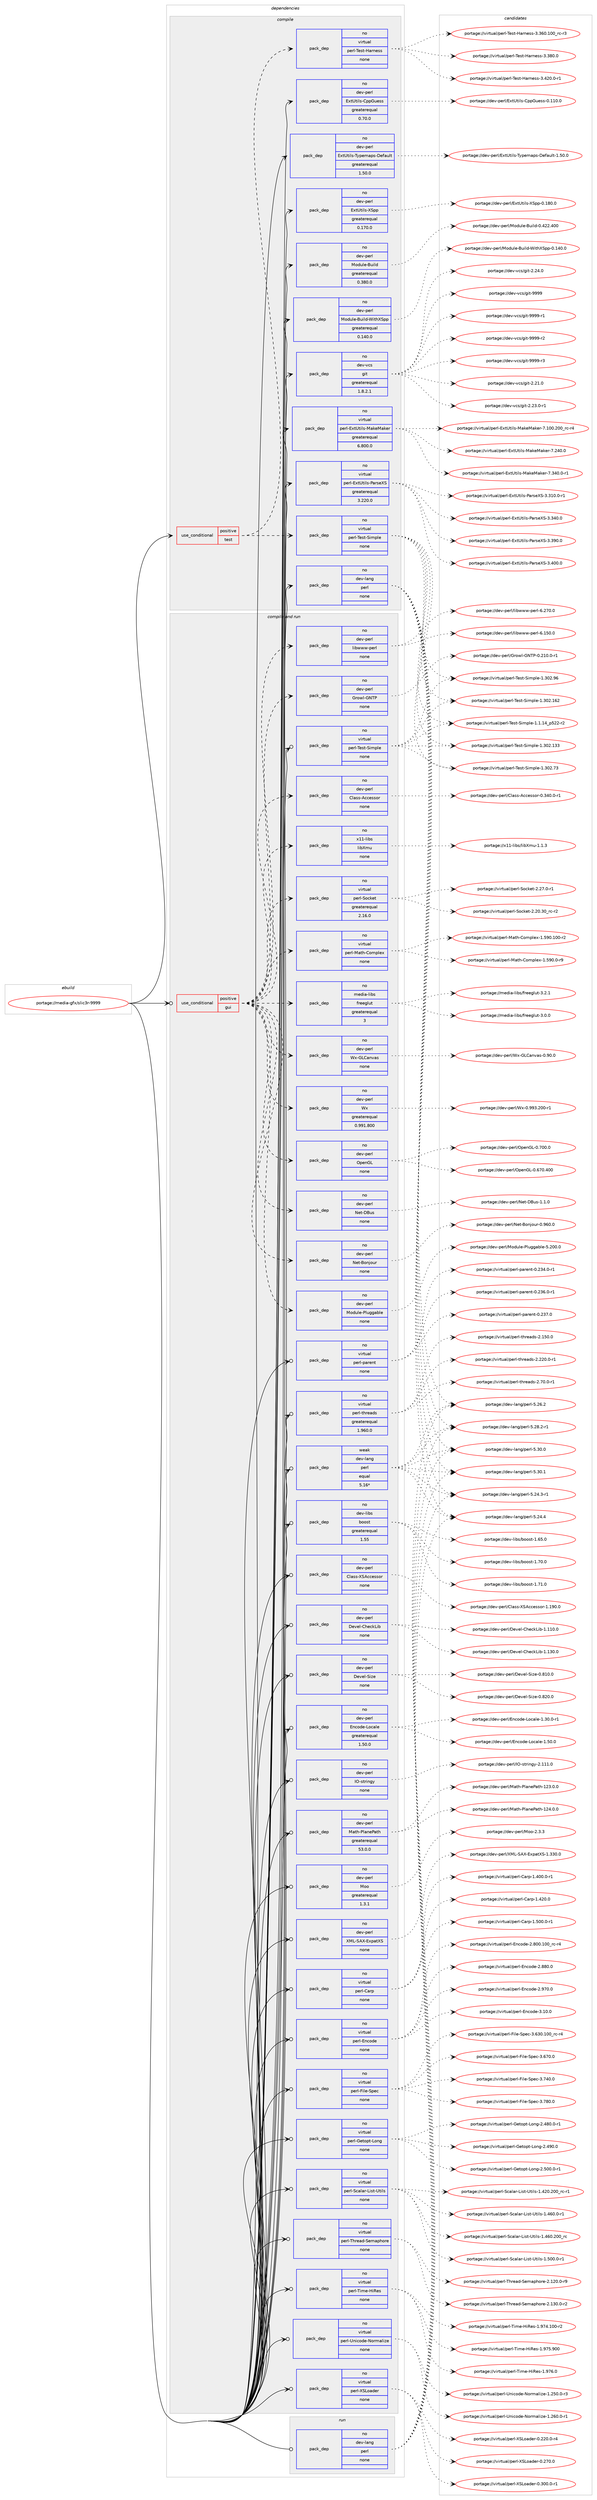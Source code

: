 digraph prolog {

# *************
# Graph options
# *************

newrank=true;
concentrate=true;
compound=true;
graph [rankdir=LR,fontname=Helvetica,fontsize=10,ranksep=1.5];#, ranksep=2.5, nodesep=0.2];
edge  [arrowhead=vee];
node  [fontname=Helvetica,fontsize=10];

# **********
# The ebuild
# **********

subgraph cluster_leftcol {
color=gray;
rank=same;
label=<<i>ebuild</i>>;
id [label="portage://media-gfx/slic3r-9999", color=red, width=4, href="../media-gfx/slic3r-9999.svg"];
}

# ****************
# The dependencies
# ****************

subgraph cluster_midcol {
color=gray;
label=<<i>dependencies</i>>;
subgraph cluster_compile {
fillcolor="#eeeeee";
style=filled;
label=<<i>compile</i>>;
subgraph cond79103 {
dependency316885 [label=<<TABLE BORDER="0" CELLBORDER="1" CELLSPACING="0" CELLPADDING="4"><TR><TD ROWSPAN="3" CELLPADDING="10">use_conditional</TD></TR><TR><TD>positive</TD></TR><TR><TD>test</TD></TR></TABLE>>, shape=none, color=red];
subgraph pack232674 {
dependency316886 [label=<<TABLE BORDER="0" CELLBORDER="1" CELLSPACING="0" CELLPADDING="4" WIDTH="220"><TR><TD ROWSPAN="6" CELLPADDING="30">pack_dep</TD></TR><TR><TD WIDTH="110">no</TD></TR><TR><TD>virtual</TD></TR><TR><TD>perl-Test-Harness</TD></TR><TR><TD>none</TD></TR><TR><TD></TD></TR></TABLE>>, shape=none, color=blue];
}
dependency316885:e -> dependency316886:w [weight=20,style="dashed",arrowhead="vee"];
subgraph pack232675 {
dependency316887 [label=<<TABLE BORDER="0" CELLBORDER="1" CELLSPACING="0" CELLPADDING="4" WIDTH="220"><TR><TD ROWSPAN="6" CELLPADDING="30">pack_dep</TD></TR><TR><TD WIDTH="110">no</TD></TR><TR><TD>virtual</TD></TR><TR><TD>perl-Test-Simple</TD></TR><TR><TD>none</TD></TR><TR><TD></TD></TR></TABLE>>, shape=none, color=blue];
}
dependency316885:e -> dependency316887:w [weight=20,style="dashed",arrowhead="vee"];
}
id:e -> dependency316885:w [weight=20,style="solid",arrowhead="vee"];
subgraph pack232676 {
dependency316888 [label=<<TABLE BORDER="0" CELLBORDER="1" CELLSPACING="0" CELLPADDING="4" WIDTH="220"><TR><TD ROWSPAN="6" CELLPADDING="30">pack_dep</TD></TR><TR><TD WIDTH="110">no</TD></TR><TR><TD>dev-lang</TD></TR><TR><TD>perl</TD></TR><TR><TD>none</TD></TR><TR><TD></TD></TR></TABLE>>, shape=none, color=blue];
}
id:e -> dependency316888:w [weight=20,style="solid",arrowhead="vee"];
subgraph pack232677 {
dependency316889 [label=<<TABLE BORDER="0" CELLBORDER="1" CELLSPACING="0" CELLPADDING="4" WIDTH="220"><TR><TD ROWSPAN="6" CELLPADDING="30">pack_dep</TD></TR><TR><TD WIDTH="110">no</TD></TR><TR><TD>dev-perl</TD></TR><TR><TD>ExtUtils-CppGuess</TD></TR><TR><TD>greaterequal</TD></TR><TR><TD>0.70.0</TD></TR></TABLE>>, shape=none, color=blue];
}
id:e -> dependency316889:w [weight=20,style="solid",arrowhead="vee"];
subgraph pack232678 {
dependency316890 [label=<<TABLE BORDER="0" CELLBORDER="1" CELLSPACING="0" CELLPADDING="4" WIDTH="220"><TR><TD ROWSPAN="6" CELLPADDING="30">pack_dep</TD></TR><TR><TD WIDTH="110">no</TD></TR><TR><TD>dev-perl</TD></TR><TR><TD>ExtUtils-Typemaps-Default</TD></TR><TR><TD>greaterequal</TD></TR><TR><TD>1.50.0</TD></TR></TABLE>>, shape=none, color=blue];
}
id:e -> dependency316890:w [weight=20,style="solid",arrowhead="vee"];
subgraph pack232679 {
dependency316891 [label=<<TABLE BORDER="0" CELLBORDER="1" CELLSPACING="0" CELLPADDING="4" WIDTH="220"><TR><TD ROWSPAN="6" CELLPADDING="30">pack_dep</TD></TR><TR><TD WIDTH="110">no</TD></TR><TR><TD>dev-perl</TD></TR><TR><TD>ExtUtils-XSpp</TD></TR><TR><TD>greaterequal</TD></TR><TR><TD>0.170.0</TD></TR></TABLE>>, shape=none, color=blue];
}
id:e -> dependency316891:w [weight=20,style="solid",arrowhead="vee"];
subgraph pack232680 {
dependency316892 [label=<<TABLE BORDER="0" CELLBORDER="1" CELLSPACING="0" CELLPADDING="4" WIDTH="220"><TR><TD ROWSPAN="6" CELLPADDING="30">pack_dep</TD></TR><TR><TD WIDTH="110">no</TD></TR><TR><TD>dev-perl</TD></TR><TR><TD>Module-Build</TD></TR><TR><TD>greaterequal</TD></TR><TR><TD>0.380.0</TD></TR></TABLE>>, shape=none, color=blue];
}
id:e -> dependency316892:w [weight=20,style="solid",arrowhead="vee"];
subgraph pack232681 {
dependency316893 [label=<<TABLE BORDER="0" CELLBORDER="1" CELLSPACING="0" CELLPADDING="4" WIDTH="220"><TR><TD ROWSPAN="6" CELLPADDING="30">pack_dep</TD></TR><TR><TD WIDTH="110">no</TD></TR><TR><TD>dev-perl</TD></TR><TR><TD>Module-Build-WithXSpp</TD></TR><TR><TD>greaterequal</TD></TR><TR><TD>0.140.0</TD></TR></TABLE>>, shape=none, color=blue];
}
id:e -> dependency316893:w [weight=20,style="solid",arrowhead="vee"];
subgraph pack232682 {
dependency316894 [label=<<TABLE BORDER="0" CELLBORDER="1" CELLSPACING="0" CELLPADDING="4" WIDTH="220"><TR><TD ROWSPAN="6" CELLPADDING="30">pack_dep</TD></TR><TR><TD WIDTH="110">no</TD></TR><TR><TD>dev-vcs</TD></TR><TR><TD>git</TD></TR><TR><TD>greaterequal</TD></TR><TR><TD>1.8.2.1</TD></TR></TABLE>>, shape=none, color=blue];
}
id:e -> dependency316894:w [weight=20,style="solid",arrowhead="vee"];
subgraph pack232683 {
dependency316895 [label=<<TABLE BORDER="0" CELLBORDER="1" CELLSPACING="0" CELLPADDING="4" WIDTH="220"><TR><TD ROWSPAN="6" CELLPADDING="30">pack_dep</TD></TR><TR><TD WIDTH="110">no</TD></TR><TR><TD>virtual</TD></TR><TR><TD>perl-ExtUtils-MakeMaker</TD></TR><TR><TD>greaterequal</TD></TR><TR><TD>6.800.0</TD></TR></TABLE>>, shape=none, color=blue];
}
id:e -> dependency316895:w [weight=20,style="solid",arrowhead="vee"];
subgraph pack232684 {
dependency316896 [label=<<TABLE BORDER="0" CELLBORDER="1" CELLSPACING="0" CELLPADDING="4" WIDTH="220"><TR><TD ROWSPAN="6" CELLPADDING="30">pack_dep</TD></TR><TR><TD WIDTH="110">no</TD></TR><TR><TD>virtual</TD></TR><TR><TD>perl-ExtUtils-ParseXS</TD></TR><TR><TD>greaterequal</TD></TR><TR><TD>3.220.0</TD></TR></TABLE>>, shape=none, color=blue];
}
id:e -> dependency316896:w [weight=20,style="solid",arrowhead="vee"];
}
subgraph cluster_compileandrun {
fillcolor="#eeeeee";
style=filled;
label=<<i>compile and run</i>>;
subgraph cond79104 {
dependency316897 [label=<<TABLE BORDER="0" CELLBORDER="1" CELLSPACING="0" CELLPADDING="4"><TR><TD ROWSPAN="3" CELLPADDING="10">use_conditional</TD></TR><TR><TD>positive</TD></TR><TR><TD>gui</TD></TR></TABLE>>, shape=none, color=red];
subgraph pack232685 {
dependency316898 [label=<<TABLE BORDER="0" CELLBORDER="1" CELLSPACING="0" CELLPADDING="4" WIDTH="220"><TR><TD ROWSPAN="6" CELLPADDING="30">pack_dep</TD></TR><TR><TD WIDTH="110">no</TD></TR><TR><TD>dev-perl</TD></TR><TR><TD>Class-Accessor</TD></TR><TR><TD>none</TD></TR><TR><TD></TD></TR></TABLE>>, shape=none, color=blue];
}
dependency316897:e -> dependency316898:w [weight=20,style="dashed",arrowhead="vee"];
subgraph pack232686 {
dependency316899 [label=<<TABLE BORDER="0" CELLBORDER="1" CELLSPACING="0" CELLPADDING="4" WIDTH="220"><TR><TD ROWSPAN="6" CELLPADDING="30">pack_dep</TD></TR><TR><TD WIDTH="110">no</TD></TR><TR><TD>dev-perl</TD></TR><TR><TD>Growl-GNTP</TD></TR><TR><TD>none</TD></TR><TR><TD></TD></TR></TABLE>>, shape=none, color=blue];
}
dependency316897:e -> dependency316899:w [weight=20,style="dashed",arrowhead="vee"];
subgraph pack232687 {
dependency316900 [label=<<TABLE BORDER="0" CELLBORDER="1" CELLSPACING="0" CELLPADDING="4" WIDTH="220"><TR><TD ROWSPAN="6" CELLPADDING="30">pack_dep</TD></TR><TR><TD WIDTH="110">no</TD></TR><TR><TD>dev-perl</TD></TR><TR><TD>libwww-perl</TD></TR><TR><TD>none</TD></TR><TR><TD></TD></TR></TABLE>>, shape=none, color=blue];
}
dependency316897:e -> dependency316900:w [weight=20,style="dashed",arrowhead="vee"];
subgraph pack232688 {
dependency316901 [label=<<TABLE BORDER="0" CELLBORDER="1" CELLSPACING="0" CELLPADDING="4" WIDTH="220"><TR><TD ROWSPAN="6" CELLPADDING="30">pack_dep</TD></TR><TR><TD WIDTH="110">no</TD></TR><TR><TD>dev-perl</TD></TR><TR><TD>Module-Pluggable</TD></TR><TR><TD>none</TD></TR><TR><TD></TD></TR></TABLE>>, shape=none, color=blue];
}
dependency316897:e -> dependency316901:w [weight=20,style="dashed",arrowhead="vee"];
subgraph pack232689 {
dependency316902 [label=<<TABLE BORDER="0" CELLBORDER="1" CELLSPACING="0" CELLPADDING="4" WIDTH="220"><TR><TD ROWSPAN="6" CELLPADDING="30">pack_dep</TD></TR><TR><TD WIDTH="110">no</TD></TR><TR><TD>dev-perl</TD></TR><TR><TD>Net-Bonjour</TD></TR><TR><TD>none</TD></TR><TR><TD></TD></TR></TABLE>>, shape=none, color=blue];
}
dependency316897:e -> dependency316902:w [weight=20,style="dashed",arrowhead="vee"];
subgraph pack232690 {
dependency316903 [label=<<TABLE BORDER="0" CELLBORDER="1" CELLSPACING="0" CELLPADDING="4" WIDTH="220"><TR><TD ROWSPAN="6" CELLPADDING="30">pack_dep</TD></TR><TR><TD WIDTH="110">no</TD></TR><TR><TD>dev-perl</TD></TR><TR><TD>Net-DBus</TD></TR><TR><TD>none</TD></TR><TR><TD></TD></TR></TABLE>>, shape=none, color=blue];
}
dependency316897:e -> dependency316903:w [weight=20,style="dashed",arrowhead="vee"];
subgraph pack232691 {
dependency316904 [label=<<TABLE BORDER="0" CELLBORDER="1" CELLSPACING="0" CELLPADDING="4" WIDTH="220"><TR><TD ROWSPAN="6" CELLPADDING="30">pack_dep</TD></TR><TR><TD WIDTH="110">no</TD></TR><TR><TD>dev-perl</TD></TR><TR><TD>OpenGL</TD></TR><TR><TD>none</TD></TR><TR><TD></TD></TR></TABLE>>, shape=none, color=blue];
}
dependency316897:e -> dependency316904:w [weight=20,style="dashed",arrowhead="vee"];
subgraph pack232692 {
dependency316905 [label=<<TABLE BORDER="0" CELLBORDER="1" CELLSPACING="0" CELLPADDING="4" WIDTH="220"><TR><TD ROWSPAN="6" CELLPADDING="30">pack_dep</TD></TR><TR><TD WIDTH="110">no</TD></TR><TR><TD>dev-perl</TD></TR><TR><TD>Wx</TD></TR><TR><TD>greaterequal</TD></TR><TR><TD>0.991.800</TD></TR></TABLE>>, shape=none, color=blue];
}
dependency316897:e -> dependency316905:w [weight=20,style="dashed",arrowhead="vee"];
subgraph pack232693 {
dependency316906 [label=<<TABLE BORDER="0" CELLBORDER="1" CELLSPACING="0" CELLPADDING="4" WIDTH="220"><TR><TD ROWSPAN="6" CELLPADDING="30">pack_dep</TD></TR><TR><TD WIDTH="110">no</TD></TR><TR><TD>dev-perl</TD></TR><TR><TD>Wx-GLCanvas</TD></TR><TR><TD>none</TD></TR><TR><TD></TD></TR></TABLE>>, shape=none, color=blue];
}
dependency316897:e -> dependency316906:w [weight=20,style="dashed",arrowhead="vee"];
subgraph pack232694 {
dependency316907 [label=<<TABLE BORDER="0" CELLBORDER="1" CELLSPACING="0" CELLPADDING="4" WIDTH="220"><TR><TD ROWSPAN="6" CELLPADDING="30">pack_dep</TD></TR><TR><TD WIDTH="110">no</TD></TR><TR><TD>media-libs</TD></TR><TR><TD>freeglut</TD></TR><TR><TD>greaterequal</TD></TR><TR><TD>3</TD></TR></TABLE>>, shape=none, color=blue];
}
dependency316897:e -> dependency316907:w [weight=20,style="dashed",arrowhead="vee"];
subgraph pack232695 {
dependency316908 [label=<<TABLE BORDER="0" CELLBORDER="1" CELLSPACING="0" CELLPADDING="4" WIDTH="220"><TR><TD ROWSPAN="6" CELLPADDING="30">pack_dep</TD></TR><TR><TD WIDTH="110">no</TD></TR><TR><TD>virtual</TD></TR><TR><TD>perl-Math-Complex</TD></TR><TR><TD>none</TD></TR><TR><TD></TD></TR></TABLE>>, shape=none, color=blue];
}
dependency316897:e -> dependency316908:w [weight=20,style="dashed",arrowhead="vee"];
subgraph pack232696 {
dependency316909 [label=<<TABLE BORDER="0" CELLBORDER="1" CELLSPACING="0" CELLPADDING="4" WIDTH="220"><TR><TD ROWSPAN="6" CELLPADDING="30">pack_dep</TD></TR><TR><TD WIDTH="110">no</TD></TR><TR><TD>virtual</TD></TR><TR><TD>perl-Socket</TD></TR><TR><TD>greaterequal</TD></TR><TR><TD>2.16.0</TD></TR></TABLE>>, shape=none, color=blue];
}
dependency316897:e -> dependency316909:w [weight=20,style="dashed",arrowhead="vee"];
subgraph pack232697 {
dependency316910 [label=<<TABLE BORDER="0" CELLBORDER="1" CELLSPACING="0" CELLPADDING="4" WIDTH="220"><TR><TD ROWSPAN="6" CELLPADDING="30">pack_dep</TD></TR><TR><TD WIDTH="110">no</TD></TR><TR><TD>x11-libs</TD></TR><TR><TD>libXmu</TD></TR><TR><TD>none</TD></TR><TR><TD></TD></TR></TABLE>>, shape=none, color=blue];
}
dependency316897:e -> dependency316910:w [weight=20,style="dashed",arrowhead="vee"];
}
id:e -> dependency316897:w [weight=20,style="solid",arrowhead="odotvee"];
subgraph pack232698 {
dependency316911 [label=<<TABLE BORDER="0" CELLBORDER="1" CELLSPACING="0" CELLPADDING="4" WIDTH="220"><TR><TD ROWSPAN="6" CELLPADDING="30">pack_dep</TD></TR><TR><TD WIDTH="110">no</TD></TR><TR><TD>dev-libs</TD></TR><TR><TD>boost</TD></TR><TR><TD>greaterequal</TD></TR><TR><TD>1.55</TD></TR></TABLE>>, shape=none, color=blue];
}
id:e -> dependency316911:w [weight=20,style="solid",arrowhead="odotvee"];
subgraph pack232699 {
dependency316912 [label=<<TABLE BORDER="0" CELLBORDER="1" CELLSPACING="0" CELLPADDING="4" WIDTH="220"><TR><TD ROWSPAN="6" CELLPADDING="30">pack_dep</TD></TR><TR><TD WIDTH="110">no</TD></TR><TR><TD>dev-perl</TD></TR><TR><TD>Class-XSAccessor</TD></TR><TR><TD>none</TD></TR><TR><TD></TD></TR></TABLE>>, shape=none, color=blue];
}
id:e -> dependency316912:w [weight=20,style="solid",arrowhead="odotvee"];
subgraph pack232700 {
dependency316913 [label=<<TABLE BORDER="0" CELLBORDER="1" CELLSPACING="0" CELLPADDING="4" WIDTH="220"><TR><TD ROWSPAN="6" CELLPADDING="30">pack_dep</TD></TR><TR><TD WIDTH="110">no</TD></TR><TR><TD>dev-perl</TD></TR><TR><TD>Devel-CheckLib</TD></TR><TR><TD>none</TD></TR><TR><TD></TD></TR></TABLE>>, shape=none, color=blue];
}
id:e -> dependency316913:w [weight=20,style="solid",arrowhead="odotvee"];
subgraph pack232701 {
dependency316914 [label=<<TABLE BORDER="0" CELLBORDER="1" CELLSPACING="0" CELLPADDING="4" WIDTH="220"><TR><TD ROWSPAN="6" CELLPADDING="30">pack_dep</TD></TR><TR><TD WIDTH="110">no</TD></TR><TR><TD>dev-perl</TD></TR><TR><TD>Devel-Size</TD></TR><TR><TD>none</TD></TR><TR><TD></TD></TR></TABLE>>, shape=none, color=blue];
}
id:e -> dependency316914:w [weight=20,style="solid",arrowhead="odotvee"];
subgraph pack232702 {
dependency316915 [label=<<TABLE BORDER="0" CELLBORDER="1" CELLSPACING="0" CELLPADDING="4" WIDTH="220"><TR><TD ROWSPAN="6" CELLPADDING="30">pack_dep</TD></TR><TR><TD WIDTH="110">no</TD></TR><TR><TD>dev-perl</TD></TR><TR><TD>Encode-Locale</TD></TR><TR><TD>greaterequal</TD></TR><TR><TD>1.50.0</TD></TR></TABLE>>, shape=none, color=blue];
}
id:e -> dependency316915:w [weight=20,style="solid",arrowhead="odotvee"];
subgraph pack232703 {
dependency316916 [label=<<TABLE BORDER="0" CELLBORDER="1" CELLSPACING="0" CELLPADDING="4" WIDTH="220"><TR><TD ROWSPAN="6" CELLPADDING="30">pack_dep</TD></TR><TR><TD WIDTH="110">no</TD></TR><TR><TD>dev-perl</TD></TR><TR><TD>IO-stringy</TD></TR><TR><TD>none</TD></TR><TR><TD></TD></TR></TABLE>>, shape=none, color=blue];
}
id:e -> dependency316916:w [weight=20,style="solid",arrowhead="odotvee"];
subgraph pack232704 {
dependency316917 [label=<<TABLE BORDER="0" CELLBORDER="1" CELLSPACING="0" CELLPADDING="4" WIDTH="220"><TR><TD ROWSPAN="6" CELLPADDING="30">pack_dep</TD></TR><TR><TD WIDTH="110">no</TD></TR><TR><TD>dev-perl</TD></TR><TR><TD>Math-PlanePath</TD></TR><TR><TD>greaterequal</TD></TR><TR><TD>53.0.0</TD></TR></TABLE>>, shape=none, color=blue];
}
id:e -> dependency316917:w [weight=20,style="solid",arrowhead="odotvee"];
subgraph pack232705 {
dependency316918 [label=<<TABLE BORDER="0" CELLBORDER="1" CELLSPACING="0" CELLPADDING="4" WIDTH="220"><TR><TD ROWSPAN="6" CELLPADDING="30">pack_dep</TD></TR><TR><TD WIDTH="110">no</TD></TR><TR><TD>dev-perl</TD></TR><TR><TD>Moo</TD></TR><TR><TD>greaterequal</TD></TR><TR><TD>1.3.1</TD></TR></TABLE>>, shape=none, color=blue];
}
id:e -> dependency316918:w [weight=20,style="solid",arrowhead="odotvee"];
subgraph pack232706 {
dependency316919 [label=<<TABLE BORDER="0" CELLBORDER="1" CELLSPACING="0" CELLPADDING="4" WIDTH="220"><TR><TD ROWSPAN="6" CELLPADDING="30">pack_dep</TD></TR><TR><TD WIDTH="110">no</TD></TR><TR><TD>dev-perl</TD></TR><TR><TD>XML-SAX-ExpatXS</TD></TR><TR><TD>none</TD></TR><TR><TD></TD></TR></TABLE>>, shape=none, color=blue];
}
id:e -> dependency316919:w [weight=20,style="solid",arrowhead="odotvee"];
subgraph pack232707 {
dependency316920 [label=<<TABLE BORDER="0" CELLBORDER="1" CELLSPACING="0" CELLPADDING="4" WIDTH="220"><TR><TD ROWSPAN="6" CELLPADDING="30">pack_dep</TD></TR><TR><TD WIDTH="110">no</TD></TR><TR><TD>virtual</TD></TR><TR><TD>perl-Carp</TD></TR><TR><TD>none</TD></TR><TR><TD></TD></TR></TABLE>>, shape=none, color=blue];
}
id:e -> dependency316920:w [weight=20,style="solid",arrowhead="odotvee"];
subgraph pack232708 {
dependency316921 [label=<<TABLE BORDER="0" CELLBORDER="1" CELLSPACING="0" CELLPADDING="4" WIDTH="220"><TR><TD ROWSPAN="6" CELLPADDING="30">pack_dep</TD></TR><TR><TD WIDTH="110">no</TD></TR><TR><TD>virtual</TD></TR><TR><TD>perl-Encode</TD></TR><TR><TD>none</TD></TR><TR><TD></TD></TR></TABLE>>, shape=none, color=blue];
}
id:e -> dependency316921:w [weight=20,style="solid",arrowhead="odotvee"];
subgraph pack232709 {
dependency316922 [label=<<TABLE BORDER="0" CELLBORDER="1" CELLSPACING="0" CELLPADDING="4" WIDTH="220"><TR><TD ROWSPAN="6" CELLPADDING="30">pack_dep</TD></TR><TR><TD WIDTH="110">no</TD></TR><TR><TD>virtual</TD></TR><TR><TD>perl-File-Spec</TD></TR><TR><TD>none</TD></TR><TR><TD></TD></TR></TABLE>>, shape=none, color=blue];
}
id:e -> dependency316922:w [weight=20,style="solid",arrowhead="odotvee"];
subgraph pack232710 {
dependency316923 [label=<<TABLE BORDER="0" CELLBORDER="1" CELLSPACING="0" CELLPADDING="4" WIDTH="220"><TR><TD ROWSPAN="6" CELLPADDING="30">pack_dep</TD></TR><TR><TD WIDTH="110">no</TD></TR><TR><TD>virtual</TD></TR><TR><TD>perl-Getopt-Long</TD></TR><TR><TD>none</TD></TR><TR><TD></TD></TR></TABLE>>, shape=none, color=blue];
}
id:e -> dependency316923:w [weight=20,style="solid",arrowhead="odotvee"];
subgraph pack232711 {
dependency316924 [label=<<TABLE BORDER="0" CELLBORDER="1" CELLSPACING="0" CELLPADDING="4" WIDTH="220"><TR><TD ROWSPAN="6" CELLPADDING="30">pack_dep</TD></TR><TR><TD WIDTH="110">no</TD></TR><TR><TD>virtual</TD></TR><TR><TD>perl-Scalar-List-Utils</TD></TR><TR><TD>none</TD></TR><TR><TD></TD></TR></TABLE>>, shape=none, color=blue];
}
id:e -> dependency316924:w [weight=20,style="solid",arrowhead="odotvee"];
subgraph pack232712 {
dependency316925 [label=<<TABLE BORDER="0" CELLBORDER="1" CELLSPACING="0" CELLPADDING="4" WIDTH="220"><TR><TD ROWSPAN="6" CELLPADDING="30">pack_dep</TD></TR><TR><TD WIDTH="110">no</TD></TR><TR><TD>virtual</TD></TR><TR><TD>perl-Test-Simple</TD></TR><TR><TD>none</TD></TR><TR><TD></TD></TR></TABLE>>, shape=none, color=blue];
}
id:e -> dependency316925:w [weight=20,style="solid",arrowhead="odotvee"];
subgraph pack232713 {
dependency316926 [label=<<TABLE BORDER="0" CELLBORDER="1" CELLSPACING="0" CELLPADDING="4" WIDTH="220"><TR><TD ROWSPAN="6" CELLPADDING="30">pack_dep</TD></TR><TR><TD WIDTH="110">no</TD></TR><TR><TD>virtual</TD></TR><TR><TD>perl-Thread-Semaphore</TD></TR><TR><TD>none</TD></TR><TR><TD></TD></TR></TABLE>>, shape=none, color=blue];
}
id:e -> dependency316926:w [weight=20,style="solid",arrowhead="odotvee"];
subgraph pack232714 {
dependency316927 [label=<<TABLE BORDER="0" CELLBORDER="1" CELLSPACING="0" CELLPADDING="4" WIDTH="220"><TR><TD ROWSPAN="6" CELLPADDING="30">pack_dep</TD></TR><TR><TD WIDTH="110">no</TD></TR><TR><TD>virtual</TD></TR><TR><TD>perl-Time-HiRes</TD></TR><TR><TD>none</TD></TR><TR><TD></TD></TR></TABLE>>, shape=none, color=blue];
}
id:e -> dependency316927:w [weight=20,style="solid",arrowhead="odotvee"];
subgraph pack232715 {
dependency316928 [label=<<TABLE BORDER="0" CELLBORDER="1" CELLSPACING="0" CELLPADDING="4" WIDTH="220"><TR><TD ROWSPAN="6" CELLPADDING="30">pack_dep</TD></TR><TR><TD WIDTH="110">no</TD></TR><TR><TD>virtual</TD></TR><TR><TD>perl-Unicode-Normalize</TD></TR><TR><TD>none</TD></TR><TR><TD></TD></TR></TABLE>>, shape=none, color=blue];
}
id:e -> dependency316928:w [weight=20,style="solid",arrowhead="odotvee"];
subgraph pack232716 {
dependency316929 [label=<<TABLE BORDER="0" CELLBORDER="1" CELLSPACING="0" CELLPADDING="4" WIDTH="220"><TR><TD ROWSPAN="6" CELLPADDING="30">pack_dep</TD></TR><TR><TD WIDTH="110">no</TD></TR><TR><TD>virtual</TD></TR><TR><TD>perl-XSLoader</TD></TR><TR><TD>none</TD></TR><TR><TD></TD></TR></TABLE>>, shape=none, color=blue];
}
id:e -> dependency316929:w [weight=20,style="solid",arrowhead="odotvee"];
subgraph pack232717 {
dependency316930 [label=<<TABLE BORDER="0" CELLBORDER="1" CELLSPACING="0" CELLPADDING="4" WIDTH="220"><TR><TD ROWSPAN="6" CELLPADDING="30">pack_dep</TD></TR><TR><TD WIDTH="110">no</TD></TR><TR><TD>virtual</TD></TR><TR><TD>perl-parent</TD></TR><TR><TD>none</TD></TR><TR><TD></TD></TR></TABLE>>, shape=none, color=blue];
}
id:e -> dependency316930:w [weight=20,style="solid",arrowhead="odotvee"];
subgraph pack232718 {
dependency316931 [label=<<TABLE BORDER="0" CELLBORDER="1" CELLSPACING="0" CELLPADDING="4" WIDTH="220"><TR><TD ROWSPAN="6" CELLPADDING="30">pack_dep</TD></TR><TR><TD WIDTH="110">no</TD></TR><TR><TD>virtual</TD></TR><TR><TD>perl-threads</TD></TR><TR><TD>greaterequal</TD></TR><TR><TD>1.960.0</TD></TR></TABLE>>, shape=none, color=blue];
}
id:e -> dependency316931:w [weight=20,style="solid",arrowhead="odotvee"];
subgraph pack232719 {
dependency316932 [label=<<TABLE BORDER="0" CELLBORDER="1" CELLSPACING="0" CELLPADDING="4" WIDTH="220"><TR><TD ROWSPAN="6" CELLPADDING="30">pack_dep</TD></TR><TR><TD WIDTH="110">weak</TD></TR><TR><TD>dev-lang</TD></TR><TR><TD>perl</TD></TR><TR><TD>equal</TD></TR><TR><TD>5.16*</TD></TR></TABLE>>, shape=none, color=blue];
}
id:e -> dependency316932:w [weight=20,style="solid",arrowhead="odotvee"];
}
subgraph cluster_run {
fillcolor="#eeeeee";
style=filled;
label=<<i>run</i>>;
subgraph pack232720 {
dependency316933 [label=<<TABLE BORDER="0" CELLBORDER="1" CELLSPACING="0" CELLPADDING="4" WIDTH="220"><TR><TD ROWSPAN="6" CELLPADDING="30">pack_dep</TD></TR><TR><TD WIDTH="110">no</TD></TR><TR><TD>dev-lang</TD></TR><TR><TD>perl</TD></TR><TR><TD>none</TD></TR><TR><TD></TD></TR></TABLE>>, shape=none, color=blue];
}
id:e -> dependency316933:w [weight=20,style="solid",arrowhead="odot"];
}
}

# **************
# The candidates
# **************

subgraph cluster_choices {
rank=same;
color=gray;
label=<<i>candidates</i>>;

subgraph choice232674 {
color=black;
nodesep=1;
choiceportage118105114116117971084711210111410845841011151164572971141101011151154551465154484649484895114994511451 [label="portage://virtual/perl-Test-Harness-3.360.100_rc-r3", color=red, width=4,href="../virtual/perl-Test-Harness-3.360.100_rc-r3.svg"];
choiceportage118105114116117971084711210111410845841011151164572971141101011151154551465156484648 [label="portage://virtual/perl-Test-Harness-3.380.0", color=red, width=4,href="../virtual/perl-Test-Harness-3.380.0.svg"];
choiceportage1181051141161179710847112101114108458410111511645729711411010111511545514652504846484511449 [label="portage://virtual/perl-Test-Harness-3.420.0-r1", color=red, width=4,href="../virtual/perl-Test-Harness-3.420.0-r1.svg"];
dependency316886:e -> choiceportage118105114116117971084711210111410845841011151164572971141101011151154551465154484649484895114994511451:w [style=dotted,weight="100"];
dependency316886:e -> choiceportage118105114116117971084711210111410845841011151164572971141101011151154551465156484648:w [style=dotted,weight="100"];
dependency316886:e -> choiceportage1181051141161179710847112101114108458410111511645729711411010111511545514652504846484511449:w [style=dotted,weight="100"];
}
subgraph choice232675 {
color=black;
nodesep=1;
choiceportage11810511411611797108471121011141084584101115116458310510911210810145494649464952951125350504511450 [label="portage://virtual/perl-Test-Simple-1.1.14_p522-r2", color=red, width=4,href="../virtual/perl-Test-Simple-1.1.14_p522-r2.svg"];
choiceportage11810511411611797108471121011141084584101115116458310510911210810145494651485046495151 [label="portage://virtual/perl-Test-Simple-1.302.133", color=red, width=4,href="../virtual/perl-Test-Simple-1.302.133.svg"];
choiceportage11810511411611797108471121011141084584101115116458310510911210810145494651485046495450 [label="portage://virtual/perl-Test-Simple-1.302.162", color=red, width=4,href="../virtual/perl-Test-Simple-1.302.162.svg"];
choiceportage118105114116117971084711210111410845841011151164583105109112108101454946514850465551 [label="portage://virtual/perl-Test-Simple-1.302.73", color=red, width=4,href="../virtual/perl-Test-Simple-1.302.73.svg"];
choiceportage118105114116117971084711210111410845841011151164583105109112108101454946514850465754 [label="portage://virtual/perl-Test-Simple-1.302.96", color=red, width=4,href="../virtual/perl-Test-Simple-1.302.96.svg"];
dependency316887:e -> choiceportage11810511411611797108471121011141084584101115116458310510911210810145494649464952951125350504511450:w [style=dotted,weight="100"];
dependency316887:e -> choiceportage11810511411611797108471121011141084584101115116458310510911210810145494651485046495151:w [style=dotted,weight="100"];
dependency316887:e -> choiceportage11810511411611797108471121011141084584101115116458310510911210810145494651485046495450:w [style=dotted,weight="100"];
dependency316887:e -> choiceportage118105114116117971084711210111410845841011151164583105109112108101454946514850465551:w [style=dotted,weight="100"];
dependency316887:e -> choiceportage118105114116117971084711210111410845841011151164583105109112108101454946514850465754:w [style=dotted,weight="100"];
}
subgraph choice232676 {
color=black;
nodesep=1;
choiceportage100101118451089711010347112101114108455346505246514511449 [label="portage://dev-lang/perl-5.24.3-r1", color=red, width=4,href="../dev-lang/perl-5.24.3-r1.svg"];
choiceportage10010111845108971101034711210111410845534650524652 [label="portage://dev-lang/perl-5.24.4", color=red, width=4,href="../dev-lang/perl-5.24.4.svg"];
choiceportage10010111845108971101034711210111410845534650544650 [label="portage://dev-lang/perl-5.26.2", color=red, width=4,href="../dev-lang/perl-5.26.2.svg"];
choiceportage100101118451089711010347112101114108455346505646504511449 [label="portage://dev-lang/perl-5.28.2-r1", color=red, width=4,href="../dev-lang/perl-5.28.2-r1.svg"];
choiceportage10010111845108971101034711210111410845534651484648 [label="portage://dev-lang/perl-5.30.0", color=red, width=4,href="../dev-lang/perl-5.30.0.svg"];
choiceportage10010111845108971101034711210111410845534651484649 [label="portage://dev-lang/perl-5.30.1", color=red, width=4,href="../dev-lang/perl-5.30.1.svg"];
dependency316888:e -> choiceportage100101118451089711010347112101114108455346505246514511449:w [style=dotted,weight="100"];
dependency316888:e -> choiceportage10010111845108971101034711210111410845534650524652:w [style=dotted,weight="100"];
dependency316888:e -> choiceportage10010111845108971101034711210111410845534650544650:w [style=dotted,weight="100"];
dependency316888:e -> choiceportage100101118451089711010347112101114108455346505646504511449:w [style=dotted,weight="100"];
dependency316888:e -> choiceportage10010111845108971101034711210111410845534651484648:w [style=dotted,weight="100"];
dependency316888:e -> choiceportage10010111845108971101034711210111410845534651484649:w [style=dotted,weight="100"];
}
subgraph choice232677 {
color=black;
nodesep=1;
choiceportage100101118451121011141084769120116851161051081154567112112711171011151154548464949484648 [label="portage://dev-perl/ExtUtils-CppGuess-0.110.0", color=red, width=4,href="../dev-perl/ExtUtils-CppGuess-0.110.0.svg"];
dependency316889:e -> choiceportage100101118451121011141084769120116851161051081154567112112711171011151154548464949484648:w [style=dotted,weight="100"];
}
subgraph choice232678 {
color=black;
nodesep=1;
choiceportage1001011184511210111410847691201168511610510811545841211121011099711211545681011029711710811645494653484648 [label="portage://dev-perl/ExtUtils-Typemaps-Default-1.50.0", color=red, width=4,href="../dev-perl/ExtUtils-Typemaps-Default-1.50.0.svg"];
dependency316890:e -> choiceportage1001011184511210111410847691201168511610510811545841211121011099711211545681011029711710811645494653484648:w [style=dotted,weight="100"];
}
subgraph choice232679 {
color=black;
nodesep=1;
choiceportage100101118451121011141084769120116851161051081154588831121124548464956484648 [label="portage://dev-perl/ExtUtils-XSpp-0.180.0", color=red, width=4,href="../dev-perl/ExtUtils-XSpp-0.180.0.svg"];
dependency316891:e -> choiceportage100101118451121011141084769120116851161051081154588831121124548464956484648:w [style=dotted,weight="100"];
}
subgraph choice232680 {
color=black;
nodesep=1;
choiceportage100101118451121011141084777111100117108101456611710510810045484652505046524848 [label="portage://dev-perl/Module-Build-0.422.400", color=red, width=4,href="../dev-perl/Module-Build-0.422.400.svg"];
dependency316892:e -> choiceportage100101118451121011141084777111100117108101456611710510810045484652505046524848:w [style=dotted,weight="100"];
}
subgraph choice232681 {
color=black;
nodesep=1;
choiceportage1001011184511210111410847771111001171081014566117105108100458710511610488831121124548464952484648 [label="portage://dev-perl/Module-Build-WithXSpp-0.140.0", color=red, width=4,href="../dev-perl/Module-Build-WithXSpp-0.140.0.svg"];
dependency316893:e -> choiceportage1001011184511210111410847771111001171081014566117105108100458710511610488831121124548464952484648:w [style=dotted,weight="100"];
}
subgraph choice232682 {
color=black;
nodesep=1;
choiceportage10010111845118991154710310511645504650494648 [label="portage://dev-vcs/git-2.21.0", color=red, width=4,href="../dev-vcs/git-2.21.0.svg"];
choiceportage100101118451189911547103105116455046505146484511449 [label="portage://dev-vcs/git-2.23.0-r1", color=red, width=4,href="../dev-vcs/git-2.23.0-r1.svg"];
choiceportage10010111845118991154710310511645504650524648 [label="portage://dev-vcs/git-2.24.0", color=red, width=4,href="../dev-vcs/git-2.24.0.svg"];
choiceportage1001011184511899115471031051164557575757 [label="portage://dev-vcs/git-9999", color=red, width=4,href="../dev-vcs/git-9999.svg"];
choiceportage10010111845118991154710310511645575757574511449 [label="portage://dev-vcs/git-9999-r1", color=red, width=4,href="../dev-vcs/git-9999-r1.svg"];
choiceportage10010111845118991154710310511645575757574511450 [label="portage://dev-vcs/git-9999-r2", color=red, width=4,href="../dev-vcs/git-9999-r2.svg"];
choiceportage10010111845118991154710310511645575757574511451 [label="portage://dev-vcs/git-9999-r3", color=red, width=4,href="../dev-vcs/git-9999-r3.svg"];
dependency316894:e -> choiceportage10010111845118991154710310511645504650494648:w [style=dotted,weight="100"];
dependency316894:e -> choiceportage100101118451189911547103105116455046505146484511449:w [style=dotted,weight="100"];
dependency316894:e -> choiceportage10010111845118991154710310511645504650524648:w [style=dotted,weight="100"];
dependency316894:e -> choiceportage1001011184511899115471031051164557575757:w [style=dotted,weight="100"];
dependency316894:e -> choiceportage10010111845118991154710310511645575757574511449:w [style=dotted,weight="100"];
dependency316894:e -> choiceportage10010111845118991154710310511645575757574511450:w [style=dotted,weight="100"];
dependency316894:e -> choiceportage10010111845118991154710310511645575757574511451:w [style=dotted,weight="100"];
}
subgraph choice232683 {
color=black;
nodesep=1;
choiceportage118105114116117971084711210111410845691201168511610510811545779710710177971071011144555464948484650484895114994511452 [label="portage://virtual/perl-ExtUtils-MakeMaker-7.100.200_rc-r4", color=red, width=4,href="../virtual/perl-ExtUtils-MakeMaker-7.100.200_rc-r4.svg"];
choiceportage118105114116117971084711210111410845691201168511610510811545779710710177971071011144555465052484648 [label="portage://virtual/perl-ExtUtils-MakeMaker-7.240.0", color=red, width=4,href="../virtual/perl-ExtUtils-MakeMaker-7.240.0.svg"];
choiceportage1181051141161179710847112101114108456912011685116105108115457797107101779710710111445554651524846484511449 [label="portage://virtual/perl-ExtUtils-MakeMaker-7.340.0-r1", color=red, width=4,href="../virtual/perl-ExtUtils-MakeMaker-7.340.0-r1.svg"];
dependency316895:e -> choiceportage118105114116117971084711210111410845691201168511610510811545779710710177971071011144555464948484650484895114994511452:w [style=dotted,weight="100"];
dependency316895:e -> choiceportage118105114116117971084711210111410845691201168511610510811545779710710177971071011144555465052484648:w [style=dotted,weight="100"];
dependency316895:e -> choiceportage1181051141161179710847112101114108456912011685116105108115457797107101779710710111445554651524846484511449:w [style=dotted,weight="100"];
}
subgraph choice232684 {
color=black;
nodesep=1;
choiceportage1181051141161179710847112101114108456912011685116105108115458097114115101888345514651494846484511449 [label="portage://virtual/perl-ExtUtils-ParseXS-3.310.0-r1", color=red, width=4,href="../virtual/perl-ExtUtils-ParseXS-3.310.0-r1.svg"];
choiceportage118105114116117971084711210111410845691201168511610510811545809711411510188834551465152484648 [label="portage://virtual/perl-ExtUtils-ParseXS-3.340.0", color=red, width=4,href="../virtual/perl-ExtUtils-ParseXS-3.340.0.svg"];
choiceportage118105114116117971084711210111410845691201168511610510811545809711411510188834551465157484648 [label="portage://virtual/perl-ExtUtils-ParseXS-3.390.0", color=red, width=4,href="../virtual/perl-ExtUtils-ParseXS-3.390.0.svg"];
choiceportage118105114116117971084711210111410845691201168511610510811545809711411510188834551465248484648 [label="portage://virtual/perl-ExtUtils-ParseXS-3.400.0", color=red, width=4,href="../virtual/perl-ExtUtils-ParseXS-3.400.0.svg"];
dependency316896:e -> choiceportage1181051141161179710847112101114108456912011685116105108115458097114115101888345514651494846484511449:w [style=dotted,weight="100"];
dependency316896:e -> choiceportage118105114116117971084711210111410845691201168511610510811545809711411510188834551465152484648:w [style=dotted,weight="100"];
dependency316896:e -> choiceportage118105114116117971084711210111410845691201168511610510811545809711411510188834551465157484648:w [style=dotted,weight="100"];
dependency316896:e -> choiceportage118105114116117971084711210111410845691201168511610510811545809711411510188834551465248484648:w [style=dotted,weight="100"];
}
subgraph choice232685 {
color=black;
nodesep=1;
choiceportage100101118451121011141084767108971151154565999910111511511111445484651524846484511449 [label="portage://dev-perl/Class-Accessor-0.340.0-r1", color=red, width=4,href="../dev-perl/Class-Accessor-0.340.0-r1.svg"];
dependency316898:e -> choiceportage100101118451121011141084767108971151154565999910111511511111445484651524846484511449:w [style=dotted,weight="100"];
}
subgraph choice232686 {
color=black;
nodesep=1;
choiceportage100101118451121011141084771114111119108457178848045484650494846484511449 [label="portage://dev-perl/Growl-GNTP-0.210.0-r1", color=red, width=4,href="../dev-perl/Growl-GNTP-0.210.0-r1.svg"];
dependency316899:e -> choiceportage100101118451121011141084771114111119108457178848045484650494846484511449:w [style=dotted,weight="100"];
}
subgraph choice232687 {
color=black;
nodesep=1;
choiceportage100101118451121011141084710810598119119119451121011141084554464953484648 [label="portage://dev-perl/libwww-perl-6.150.0", color=red, width=4,href="../dev-perl/libwww-perl-6.150.0.svg"];
choiceportage100101118451121011141084710810598119119119451121011141084554465055484648 [label="portage://dev-perl/libwww-perl-6.270.0", color=red, width=4,href="../dev-perl/libwww-perl-6.270.0.svg"];
dependency316900:e -> choiceportage100101118451121011141084710810598119119119451121011141084554464953484648:w [style=dotted,weight="100"];
dependency316900:e -> choiceportage100101118451121011141084710810598119119119451121011141084554465055484648:w [style=dotted,weight="100"];
}
subgraph choice232688 {
color=black;
nodesep=1;
choiceportage100101118451121011141084777111100117108101458010811710310397981081014553465048484648 [label="portage://dev-perl/Module-Pluggable-5.200.0", color=red, width=4,href="../dev-perl/Module-Pluggable-5.200.0.svg"];
dependency316901:e -> choiceportage100101118451121011141084777111100117108101458010811710310397981081014553465048484648:w [style=dotted,weight="100"];
}
subgraph choice232689 {
color=black;
nodesep=1;
choiceportage10010111845112101114108477810111645661111101061111171144548465754484648 [label="portage://dev-perl/Net-Bonjour-0.960.0", color=red, width=4,href="../dev-perl/Net-Bonjour-0.960.0.svg"];
dependency316902:e -> choiceportage10010111845112101114108477810111645661111101061111171144548465754484648:w [style=dotted,weight="100"];
}
subgraph choice232690 {
color=black;
nodesep=1;
choiceportage100101118451121011141084778101116456866117115454946494648 [label="portage://dev-perl/Net-DBus-1.1.0", color=red, width=4,href="../dev-perl/Net-DBus-1.1.0.svg"];
dependency316903:e -> choiceportage100101118451121011141084778101116456866117115454946494648:w [style=dotted,weight="100"];
}
subgraph choice232691 {
color=black;
nodesep=1;
choiceportage100101118451121011141084779112101110717645484654554846524848 [label="portage://dev-perl/OpenGL-0.670.400", color=red, width=4,href="../dev-perl/OpenGL-0.670.400.svg"];
choiceportage10010111845112101114108477911210111071764548465548484648 [label="portage://dev-perl/OpenGL-0.700.0", color=red, width=4,href="../dev-perl/OpenGL-0.700.0.svg"];
dependency316904:e -> choiceportage100101118451121011141084779112101110717645484654554846524848:w [style=dotted,weight="100"];
dependency316904:e -> choiceportage10010111845112101114108477911210111071764548465548484648:w [style=dotted,weight="100"];
}
subgraph choice232692 {
color=black;
nodesep=1;
choiceportage100101118451121011141084787120454846575751465048484511449 [label="portage://dev-perl/Wx-0.993.200-r1", color=red, width=4,href="../dev-perl/Wx-0.993.200-r1.svg"];
dependency316905:e -> choiceportage100101118451121011141084787120454846575751465048484511449:w [style=dotted,weight="100"];
}
subgraph choice232693 {
color=black;
nodesep=1;
choiceportage10010111845112101114108478712045717667971101189711545484657484648 [label="portage://dev-perl/Wx-GLCanvas-0.90.0", color=red, width=4,href="../dev-perl/Wx-GLCanvas-0.90.0.svg"];
dependency316906:e -> choiceportage10010111845112101114108478712045717667971101189711545484657484648:w [style=dotted,weight="100"];
}
subgraph choice232694 {
color=black;
nodesep=1;
choiceportage10910110010597451081059811547102114101101103108117116455146484648 [label="portage://media-libs/freeglut-3.0.0", color=red, width=4,href="../media-libs/freeglut-3.0.0.svg"];
choiceportage10910110010597451081059811547102114101101103108117116455146504649 [label="portage://media-libs/freeglut-3.2.1", color=red, width=4,href="../media-libs/freeglut-3.2.1.svg"];
dependency316907:e -> choiceportage10910110010597451081059811547102114101101103108117116455146484648:w [style=dotted,weight="100"];
dependency316907:e -> choiceportage10910110010597451081059811547102114101101103108117116455146504649:w [style=dotted,weight="100"];
}
subgraph choice232695 {
color=black;
nodesep=1;
choiceportage1181051141161179710847112101114108457797116104456711110911210810112045494653574846484511457 [label="portage://virtual/perl-Math-Complex-1.590.0-r9", color=red, width=4,href="../virtual/perl-Math-Complex-1.590.0-r9.svg"];
choiceportage11810511411611797108471121011141084577971161044567111109112108101120454946535748464948484511450 [label="portage://virtual/perl-Math-Complex-1.590.100-r2", color=red, width=4,href="../virtual/perl-Math-Complex-1.590.100-r2.svg"];
dependency316908:e -> choiceportage1181051141161179710847112101114108457797116104456711110911210810112045494653574846484511457:w [style=dotted,weight="100"];
dependency316908:e -> choiceportage11810511411611797108471121011141084577971161044567111109112108101120454946535748464948484511450:w [style=dotted,weight="100"];
}
subgraph choice232696 {
color=black;
nodesep=1;
choiceportage1181051141161179710847112101114108458311199107101116455046504846514895114994511450 [label="portage://virtual/perl-Socket-2.20.30_rc-r2", color=red, width=4,href="../virtual/perl-Socket-2.20.30_rc-r2.svg"];
choiceportage1181051141161179710847112101114108458311199107101116455046505546484511449 [label="portage://virtual/perl-Socket-2.27.0-r1", color=red, width=4,href="../virtual/perl-Socket-2.27.0-r1.svg"];
dependency316909:e -> choiceportage1181051141161179710847112101114108458311199107101116455046504846514895114994511450:w [style=dotted,weight="100"];
dependency316909:e -> choiceportage1181051141161179710847112101114108458311199107101116455046505546484511449:w [style=dotted,weight="100"];
}
subgraph choice232697 {
color=black;
nodesep=1;
choiceportage12049494510810598115471081059888109117454946494651 [label="portage://x11-libs/libXmu-1.1.3", color=red, width=4,href="../x11-libs/libXmu-1.1.3.svg"];
dependency316910:e -> choiceportage12049494510810598115471081059888109117454946494651:w [style=dotted,weight="100"];
}
subgraph choice232698 {
color=black;
nodesep=1;
choiceportage1001011184510810598115479811111111511645494654534648 [label="portage://dev-libs/boost-1.65.0", color=red, width=4,href="../dev-libs/boost-1.65.0.svg"];
choiceportage1001011184510810598115479811111111511645494655484648 [label="portage://dev-libs/boost-1.70.0", color=red, width=4,href="../dev-libs/boost-1.70.0.svg"];
choiceportage1001011184510810598115479811111111511645494655494648 [label="portage://dev-libs/boost-1.71.0", color=red, width=4,href="../dev-libs/boost-1.71.0.svg"];
dependency316911:e -> choiceportage1001011184510810598115479811111111511645494654534648:w [style=dotted,weight="100"];
dependency316911:e -> choiceportage1001011184510810598115479811111111511645494655484648:w [style=dotted,weight="100"];
dependency316911:e -> choiceportage1001011184510810598115479811111111511645494655494648:w [style=dotted,weight="100"];
}
subgraph choice232699 {
color=black;
nodesep=1;
choiceportage100101118451121011141084767108971151154588836599991011151151111144549464957484648 [label="portage://dev-perl/Class-XSAccessor-1.190.0", color=red, width=4,href="../dev-perl/Class-XSAccessor-1.190.0.svg"];
dependency316912:e -> choiceportage100101118451121011141084767108971151154588836599991011151151111144549464957484648:w [style=dotted,weight="100"];
}
subgraph choice232700 {
color=black;
nodesep=1;
choiceportage10010111845112101114108476810111810110845671041019910776105984549464949484648 [label="portage://dev-perl/Devel-CheckLib-1.110.0", color=red, width=4,href="../dev-perl/Devel-CheckLib-1.110.0.svg"];
choiceportage10010111845112101114108476810111810110845671041019910776105984549464951484648 [label="portage://dev-perl/Devel-CheckLib-1.130.0", color=red, width=4,href="../dev-perl/Devel-CheckLib-1.130.0.svg"];
dependency316913:e -> choiceportage10010111845112101114108476810111810110845671041019910776105984549464949484648:w [style=dotted,weight="100"];
dependency316913:e -> choiceportage10010111845112101114108476810111810110845671041019910776105984549464951484648:w [style=dotted,weight="100"];
}
subgraph choice232701 {
color=black;
nodesep=1;
choiceportage10010111845112101114108476810111810110845831051221014548465649484648 [label="portage://dev-perl/Devel-Size-0.810.0", color=red, width=4,href="../dev-perl/Devel-Size-0.810.0.svg"];
choiceportage10010111845112101114108476810111810110845831051221014548465650484648 [label="portage://dev-perl/Devel-Size-0.820.0", color=red, width=4,href="../dev-perl/Devel-Size-0.820.0.svg"];
dependency316914:e -> choiceportage10010111845112101114108476810111810110845831051221014548465649484648:w [style=dotted,weight="100"];
dependency316914:e -> choiceportage10010111845112101114108476810111810110845831051221014548465650484648:w [style=dotted,weight="100"];
}
subgraph choice232702 {
color=black;
nodesep=1;
choiceportage1001011184511210111410847691109911110010145761119997108101454946514846484511449 [label="portage://dev-perl/Encode-Locale-1.30.0-r1", color=red, width=4,href="../dev-perl/Encode-Locale-1.30.0-r1.svg"];
choiceportage100101118451121011141084769110991111001014576111999710810145494653484648 [label="portage://dev-perl/Encode-Locale-1.50.0", color=red, width=4,href="../dev-perl/Encode-Locale-1.50.0.svg"];
dependency316915:e -> choiceportage1001011184511210111410847691109911110010145761119997108101454946514846484511449:w [style=dotted,weight="100"];
dependency316915:e -> choiceportage100101118451121011141084769110991111001014576111999710810145494653484648:w [style=dotted,weight="100"];
}
subgraph choice232703 {
color=black;
nodesep=1;
choiceportage10010111845112101114108477379451151161141051101031214550464949494648 [label="portage://dev-perl/IO-stringy-2.111.0", color=red, width=4,href="../dev-perl/IO-stringy-2.111.0.svg"];
dependency316916:e -> choiceportage10010111845112101114108477379451151161141051101031214550464949494648:w [style=dotted,weight="100"];
}
subgraph choice232704 {
color=black;
nodesep=1;
choiceportage1001011184511210111410847779711610445801089711010180971161044549505146484648 [label="portage://dev-perl/Math-PlanePath-123.0.0", color=red, width=4,href="../dev-perl/Math-PlanePath-123.0.0.svg"];
choiceportage1001011184511210111410847779711610445801089711010180971161044549505246484648 [label="portage://dev-perl/Math-PlanePath-124.0.0", color=red, width=4,href="../dev-perl/Math-PlanePath-124.0.0.svg"];
dependency316917:e -> choiceportage1001011184511210111410847779711610445801089711010180971161044549505146484648:w [style=dotted,weight="100"];
dependency316917:e -> choiceportage1001011184511210111410847779711610445801089711010180971161044549505246484648:w [style=dotted,weight="100"];
}
subgraph choice232705 {
color=black;
nodesep=1;
choiceportage100101118451121011141084777111111455046514651 [label="portage://dev-perl/Moo-2.3.3", color=red, width=4,href="../dev-perl/Moo-2.3.3.svg"];
dependency316918:e -> choiceportage100101118451121011141084777111111455046514651:w [style=dotted,weight="100"];
}
subgraph choice232706 {
color=black;
nodesep=1;
choiceportage10010111845112101114108478877764583658845691201129711688834549465151484648 [label="portage://dev-perl/XML-SAX-ExpatXS-1.330.0", color=red, width=4,href="../dev-perl/XML-SAX-ExpatXS-1.330.0.svg"];
dependency316919:e -> choiceportage10010111845112101114108478877764583658845691201129711688834549465151484648:w [style=dotted,weight="100"];
}
subgraph choice232707 {
color=black;
nodesep=1;
choiceportage118105114116117971084711210111410845679711411245494652484846484511449 [label="portage://virtual/perl-Carp-1.400.0-r1", color=red, width=4,href="../virtual/perl-Carp-1.400.0-r1.svg"];
choiceportage11810511411611797108471121011141084567971141124549465250484648 [label="portage://virtual/perl-Carp-1.420.0", color=red, width=4,href="../virtual/perl-Carp-1.420.0.svg"];
choiceportage118105114116117971084711210111410845679711411245494653484846484511449 [label="portage://virtual/perl-Carp-1.500.0-r1", color=red, width=4,href="../virtual/perl-Carp-1.500.0-r1.svg"];
dependency316920:e -> choiceportage118105114116117971084711210111410845679711411245494652484846484511449:w [style=dotted,weight="100"];
dependency316920:e -> choiceportage11810511411611797108471121011141084567971141124549465250484648:w [style=dotted,weight="100"];
dependency316920:e -> choiceportage118105114116117971084711210111410845679711411245494653484846484511449:w [style=dotted,weight="100"];
}
subgraph choice232708 {
color=black;
nodesep=1;
choiceportage11810511411611797108471121011141084569110991111001014550465648484649484895114994511452 [label="portage://virtual/perl-Encode-2.800.100_rc-r4", color=red, width=4,href="../virtual/perl-Encode-2.800.100_rc-r4.svg"];
choiceportage11810511411611797108471121011141084569110991111001014550465656484648 [label="portage://virtual/perl-Encode-2.880.0", color=red, width=4,href="../virtual/perl-Encode-2.880.0.svg"];
choiceportage11810511411611797108471121011141084569110991111001014550465755484648 [label="portage://virtual/perl-Encode-2.970.0", color=red, width=4,href="../virtual/perl-Encode-2.970.0.svg"];
choiceportage118105114116117971084711210111410845691109911110010145514649484648 [label="portage://virtual/perl-Encode-3.10.0", color=red, width=4,href="../virtual/perl-Encode-3.10.0.svg"];
dependency316921:e -> choiceportage11810511411611797108471121011141084569110991111001014550465648484649484895114994511452:w [style=dotted,weight="100"];
dependency316921:e -> choiceportage11810511411611797108471121011141084569110991111001014550465656484648:w [style=dotted,weight="100"];
dependency316921:e -> choiceportage11810511411611797108471121011141084569110991111001014550465755484648:w [style=dotted,weight="100"];
dependency316921:e -> choiceportage118105114116117971084711210111410845691109911110010145514649484648:w [style=dotted,weight="100"];
}
subgraph choice232709 {
color=black;
nodesep=1;
choiceportage118105114116117971084711210111410845701051081014583112101994551465451484649484895114994511452 [label="portage://virtual/perl-File-Spec-3.630.100_rc-r4", color=red, width=4,href="../virtual/perl-File-Spec-3.630.100_rc-r4.svg"];
choiceportage118105114116117971084711210111410845701051081014583112101994551465455484648 [label="portage://virtual/perl-File-Spec-3.670.0", color=red, width=4,href="../virtual/perl-File-Spec-3.670.0.svg"];
choiceportage118105114116117971084711210111410845701051081014583112101994551465552484648 [label="portage://virtual/perl-File-Spec-3.740.0", color=red, width=4,href="../virtual/perl-File-Spec-3.740.0.svg"];
choiceportage118105114116117971084711210111410845701051081014583112101994551465556484648 [label="portage://virtual/perl-File-Spec-3.780.0", color=red, width=4,href="../virtual/perl-File-Spec-3.780.0.svg"];
dependency316922:e -> choiceportage118105114116117971084711210111410845701051081014583112101994551465451484649484895114994511452:w [style=dotted,weight="100"];
dependency316922:e -> choiceportage118105114116117971084711210111410845701051081014583112101994551465455484648:w [style=dotted,weight="100"];
dependency316922:e -> choiceportage118105114116117971084711210111410845701051081014583112101994551465552484648:w [style=dotted,weight="100"];
dependency316922:e -> choiceportage118105114116117971084711210111410845701051081014583112101994551465556484648:w [style=dotted,weight="100"];
}
subgraph choice232710 {
color=black;
nodesep=1;
choiceportage11810511411611797108471121011141084571101116111112116457611111010345504652564846484511449 [label="portage://virtual/perl-Getopt-Long-2.480.0-r1", color=red, width=4,href="../virtual/perl-Getopt-Long-2.480.0-r1.svg"];
choiceportage1181051141161179710847112101114108457110111611111211645761111101034550465257484648 [label="portage://virtual/perl-Getopt-Long-2.490.0", color=red, width=4,href="../virtual/perl-Getopt-Long-2.490.0.svg"];
choiceportage11810511411611797108471121011141084571101116111112116457611111010345504653484846484511449 [label="portage://virtual/perl-Getopt-Long-2.500.0-r1", color=red, width=4,href="../virtual/perl-Getopt-Long-2.500.0-r1.svg"];
dependency316923:e -> choiceportage11810511411611797108471121011141084571101116111112116457611111010345504652564846484511449:w [style=dotted,weight="100"];
dependency316923:e -> choiceportage1181051141161179710847112101114108457110111611111211645761111101034550465257484648:w [style=dotted,weight="100"];
dependency316923:e -> choiceportage11810511411611797108471121011141084571101116111112116457611111010345504653484846484511449:w [style=dotted,weight="100"];
}
subgraph choice232711 {
color=black;
nodesep=1;
choiceportage11810511411611797108471121011141084583999710897114457610511511645851161051081154549465250484650484895114994511449 [label="portage://virtual/perl-Scalar-List-Utils-1.420.200_rc-r1", color=red, width=4,href="../virtual/perl-Scalar-List-Utils-1.420.200_rc-r1.svg"];
choiceportage118105114116117971084711210111410845839997108971144576105115116458511610510811545494652544846484511449 [label="portage://virtual/perl-Scalar-List-Utils-1.460.0-r1", color=red, width=4,href="../virtual/perl-Scalar-List-Utils-1.460.0-r1.svg"];
choiceportage1181051141161179710847112101114108458399971089711445761051151164585116105108115454946525448465048489511499 [label="portage://virtual/perl-Scalar-List-Utils-1.460.200_rc", color=red, width=4,href="../virtual/perl-Scalar-List-Utils-1.460.200_rc.svg"];
choiceportage118105114116117971084711210111410845839997108971144576105115116458511610510811545494653484846484511449 [label="portage://virtual/perl-Scalar-List-Utils-1.500.0-r1", color=red, width=4,href="../virtual/perl-Scalar-List-Utils-1.500.0-r1.svg"];
dependency316924:e -> choiceportage11810511411611797108471121011141084583999710897114457610511511645851161051081154549465250484650484895114994511449:w [style=dotted,weight="100"];
dependency316924:e -> choiceportage118105114116117971084711210111410845839997108971144576105115116458511610510811545494652544846484511449:w [style=dotted,weight="100"];
dependency316924:e -> choiceportage1181051141161179710847112101114108458399971089711445761051151164585116105108115454946525448465048489511499:w [style=dotted,weight="100"];
dependency316924:e -> choiceportage118105114116117971084711210111410845839997108971144576105115116458511610510811545494653484846484511449:w [style=dotted,weight="100"];
}
subgraph choice232712 {
color=black;
nodesep=1;
choiceportage11810511411611797108471121011141084584101115116458310510911210810145494649464952951125350504511450 [label="portage://virtual/perl-Test-Simple-1.1.14_p522-r2", color=red, width=4,href="../virtual/perl-Test-Simple-1.1.14_p522-r2.svg"];
choiceportage11810511411611797108471121011141084584101115116458310510911210810145494651485046495151 [label="portage://virtual/perl-Test-Simple-1.302.133", color=red, width=4,href="../virtual/perl-Test-Simple-1.302.133.svg"];
choiceportage11810511411611797108471121011141084584101115116458310510911210810145494651485046495450 [label="portage://virtual/perl-Test-Simple-1.302.162", color=red, width=4,href="../virtual/perl-Test-Simple-1.302.162.svg"];
choiceportage118105114116117971084711210111410845841011151164583105109112108101454946514850465551 [label="portage://virtual/perl-Test-Simple-1.302.73", color=red, width=4,href="../virtual/perl-Test-Simple-1.302.73.svg"];
choiceportage118105114116117971084711210111410845841011151164583105109112108101454946514850465754 [label="portage://virtual/perl-Test-Simple-1.302.96", color=red, width=4,href="../virtual/perl-Test-Simple-1.302.96.svg"];
dependency316925:e -> choiceportage11810511411611797108471121011141084584101115116458310510911210810145494649464952951125350504511450:w [style=dotted,weight="100"];
dependency316925:e -> choiceportage11810511411611797108471121011141084584101115116458310510911210810145494651485046495151:w [style=dotted,weight="100"];
dependency316925:e -> choiceportage11810511411611797108471121011141084584101115116458310510911210810145494651485046495450:w [style=dotted,weight="100"];
dependency316925:e -> choiceportage118105114116117971084711210111410845841011151164583105109112108101454946514850465551:w [style=dotted,weight="100"];
dependency316925:e -> choiceportage118105114116117971084711210111410845841011151164583105109112108101454946514850465754:w [style=dotted,weight="100"];
}
subgraph choice232713 {
color=black;
nodesep=1;
choiceportage118105114116117971084711210111410845841041141019710045831011099711210411111410145504649504846484511457 [label="portage://virtual/perl-Thread-Semaphore-2.120.0-r9", color=red, width=4,href="../virtual/perl-Thread-Semaphore-2.120.0-r9.svg"];
choiceportage118105114116117971084711210111410845841041141019710045831011099711210411111410145504649514846484511450 [label="portage://virtual/perl-Thread-Semaphore-2.130.0-r2", color=red, width=4,href="../virtual/perl-Thread-Semaphore-2.130.0-r2.svg"];
dependency316926:e -> choiceportage118105114116117971084711210111410845841041141019710045831011099711210411111410145504649504846484511457:w [style=dotted,weight="100"];
dependency316926:e -> choiceportage118105114116117971084711210111410845841041141019710045831011099711210411111410145504649514846484511450:w [style=dotted,weight="100"];
}
subgraph choice232714 {
color=black;
nodesep=1;
choiceportage11810511411611797108471121011141084584105109101457210582101115454946575552464948484511450 [label="portage://virtual/perl-Time-HiRes-1.974.100-r2", color=red, width=4,href="../virtual/perl-Time-HiRes-1.974.100-r2.svg"];
choiceportage1181051141161179710847112101114108458410510910145721058210111545494657555346574848 [label="portage://virtual/perl-Time-HiRes-1.975.900", color=red, width=4,href="../virtual/perl-Time-HiRes-1.975.900.svg"];
choiceportage118105114116117971084711210111410845841051091014572105821011154549465755544648 [label="portage://virtual/perl-Time-HiRes-1.976.0", color=red, width=4,href="../virtual/perl-Time-HiRes-1.976.0.svg"];
dependency316927:e -> choiceportage11810511411611797108471121011141084584105109101457210582101115454946575552464948484511450:w [style=dotted,weight="100"];
dependency316927:e -> choiceportage1181051141161179710847112101114108458410510910145721058210111545494657555346574848:w [style=dotted,weight="100"];
dependency316927:e -> choiceportage118105114116117971084711210111410845841051091014572105821011154549465755544648:w [style=dotted,weight="100"];
}
subgraph choice232715 {
color=black;
nodesep=1;
choiceportage118105114116117971084711210111410845851101059911110010145781111141099710810512210145494650534846484511451 [label="portage://virtual/perl-Unicode-Normalize-1.250.0-r3", color=red, width=4,href="../virtual/perl-Unicode-Normalize-1.250.0-r3.svg"];
choiceportage118105114116117971084711210111410845851101059911110010145781111141099710810512210145494650544846484511449 [label="portage://virtual/perl-Unicode-Normalize-1.260.0-r1", color=red, width=4,href="../virtual/perl-Unicode-Normalize-1.260.0-r1.svg"];
dependency316928:e -> choiceportage118105114116117971084711210111410845851101059911110010145781111141099710810512210145494650534846484511451:w [style=dotted,weight="100"];
dependency316928:e -> choiceportage118105114116117971084711210111410845851101059911110010145781111141099710810512210145494650544846484511449:w [style=dotted,weight="100"];
}
subgraph choice232716 {
color=black;
nodesep=1;
choiceportage1181051141161179710847112101114108458883761119710010111445484650504846484511452 [label="portage://virtual/perl-XSLoader-0.220.0-r4", color=red, width=4,href="../virtual/perl-XSLoader-0.220.0-r4.svg"];
choiceportage118105114116117971084711210111410845888376111971001011144548465055484648 [label="portage://virtual/perl-XSLoader-0.270.0", color=red, width=4,href="../virtual/perl-XSLoader-0.270.0.svg"];
choiceportage1181051141161179710847112101114108458883761119710010111445484651484846484511449 [label="portage://virtual/perl-XSLoader-0.300.0-r1", color=red, width=4,href="../virtual/perl-XSLoader-0.300.0-r1.svg"];
dependency316929:e -> choiceportage1181051141161179710847112101114108458883761119710010111445484650504846484511452:w [style=dotted,weight="100"];
dependency316929:e -> choiceportage118105114116117971084711210111410845888376111971001011144548465055484648:w [style=dotted,weight="100"];
dependency316929:e -> choiceportage1181051141161179710847112101114108458883761119710010111445484651484846484511449:w [style=dotted,weight="100"];
}
subgraph choice232717 {
color=black;
nodesep=1;
choiceportage1181051141161179710847112101114108451129711410111011645484650515246484511449 [label="portage://virtual/perl-parent-0.234.0-r1", color=red, width=4,href="../virtual/perl-parent-0.234.0-r1.svg"];
choiceportage1181051141161179710847112101114108451129711410111011645484650515446484511449 [label="portage://virtual/perl-parent-0.236.0-r1", color=red, width=4,href="../virtual/perl-parent-0.236.0-r1.svg"];
choiceportage118105114116117971084711210111410845112971141011101164548465051554648 [label="portage://virtual/perl-parent-0.237.0", color=red, width=4,href="../virtual/perl-parent-0.237.0.svg"];
dependency316930:e -> choiceportage1181051141161179710847112101114108451129711410111011645484650515246484511449:w [style=dotted,weight="100"];
dependency316930:e -> choiceportage1181051141161179710847112101114108451129711410111011645484650515446484511449:w [style=dotted,weight="100"];
dependency316930:e -> choiceportage118105114116117971084711210111410845112971141011101164548465051554648:w [style=dotted,weight="100"];
}
subgraph choice232718 {
color=black;
nodesep=1;
choiceportage118105114116117971084711210111410845116104114101971001154550464953484648 [label="portage://virtual/perl-threads-2.150.0", color=red, width=4,href="../virtual/perl-threads-2.150.0.svg"];
choiceportage1181051141161179710847112101114108451161041141019710011545504650504846484511449 [label="portage://virtual/perl-threads-2.220.0-r1", color=red, width=4,href="../virtual/perl-threads-2.220.0-r1.svg"];
choiceportage11810511411611797108471121011141084511610411410197100115455046554846484511449 [label="portage://virtual/perl-threads-2.70.0-r1", color=red, width=4,href="../virtual/perl-threads-2.70.0-r1.svg"];
dependency316931:e -> choiceportage118105114116117971084711210111410845116104114101971001154550464953484648:w [style=dotted,weight="100"];
dependency316931:e -> choiceportage1181051141161179710847112101114108451161041141019710011545504650504846484511449:w [style=dotted,weight="100"];
dependency316931:e -> choiceportage11810511411611797108471121011141084511610411410197100115455046554846484511449:w [style=dotted,weight="100"];
}
subgraph choice232719 {
color=black;
nodesep=1;
choiceportage100101118451089711010347112101114108455346505246514511449 [label="portage://dev-lang/perl-5.24.3-r1", color=red, width=4,href="../dev-lang/perl-5.24.3-r1.svg"];
choiceportage10010111845108971101034711210111410845534650524652 [label="portage://dev-lang/perl-5.24.4", color=red, width=4,href="../dev-lang/perl-5.24.4.svg"];
choiceportage10010111845108971101034711210111410845534650544650 [label="portage://dev-lang/perl-5.26.2", color=red, width=4,href="../dev-lang/perl-5.26.2.svg"];
choiceportage100101118451089711010347112101114108455346505646504511449 [label="portage://dev-lang/perl-5.28.2-r1", color=red, width=4,href="../dev-lang/perl-5.28.2-r1.svg"];
choiceportage10010111845108971101034711210111410845534651484648 [label="portage://dev-lang/perl-5.30.0", color=red, width=4,href="../dev-lang/perl-5.30.0.svg"];
choiceportage10010111845108971101034711210111410845534651484649 [label="portage://dev-lang/perl-5.30.1", color=red, width=4,href="../dev-lang/perl-5.30.1.svg"];
dependency316932:e -> choiceportage100101118451089711010347112101114108455346505246514511449:w [style=dotted,weight="100"];
dependency316932:e -> choiceportage10010111845108971101034711210111410845534650524652:w [style=dotted,weight="100"];
dependency316932:e -> choiceportage10010111845108971101034711210111410845534650544650:w [style=dotted,weight="100"];
dependency316932:e -> choiceportage100101118451089711010347112101114108455346505646504511449:w [style=dotted,weight="100"];
dependency316932:e -> choiceportage10010111845108971101034711210111410845534651484648:w [style=dotted,weight="100"];
dependency316932:e -> choiceportage10010111845108971101034711210111410845534651484649:w [style=dotted,weight="100"];
}
subgraph choice232720 {
color=black;
nodesep=1;
choiceportage100101118451089711010347112101114108455346505246514511449 [label="portage://dev-lang/perl-5.24.3-r1", color=red, width=4,href="../dev-lang/perl-5.24.3-r1.svg"];
choiceportage10010111845108971101034711210111410845534650524652 [label="portage://dev-lang/perl-5.24.4", color=red, width=4,href="../dev-lang/perl-5.24.4.svg"];
choiceportage10010111845108971101034711210111410845534650544650 [label="portage://dev-lang/perl-5.26.2", color=red, width=4,href="../dev-lang/perl-5.26.2.svg"];
choiceportage100101118451089711010347112101114108455346505646504511449 [label="portage://dev-lang/perl-5.28.2-r1", color=red, width=4,href="../dev-lang/perl-5.28.2-r1.svg"];
choiceportage10010111845108971101034711210111410845534651484648 [label="portage://dev-lang/perl-5.30.0", color=red, width=4,href="../dev-lang/perl-5.30.0.svg"];
choiceportage10010111845108971101034711210111410845534651484649 [label="portage://dev-lang/perl-5.30.1", color=red, width=4,href="../dev-lang/perl-5.30.1.svg"];
dependency316933:e -> choiceportage100101118451089711010347112101114108455346505246514511449:w [style=dotted,weight="100"];
dependency316933:e -> choiceportage10010111845108971101034711210111410845534650524652:w [style=dotted,weight="100"];
dependency316933:e -> choiceportage10010111845108971101034711210111410845534650544650:w [style=dotted,weight="100"];
dependency316933:e -> choiceportage100101118451089711010347112101114108455346505646504511449:w [style=dotted,weight="100"];
dependency316933:e -> choiceportage10010111845108971101034711210111410845534651484648:w [style=dotted,weight="100"];
dependency316933:e -> choiceportage10010111845108971101034711210111410845534651484649:w [style=dotted,weight="100"];
}
}

}

